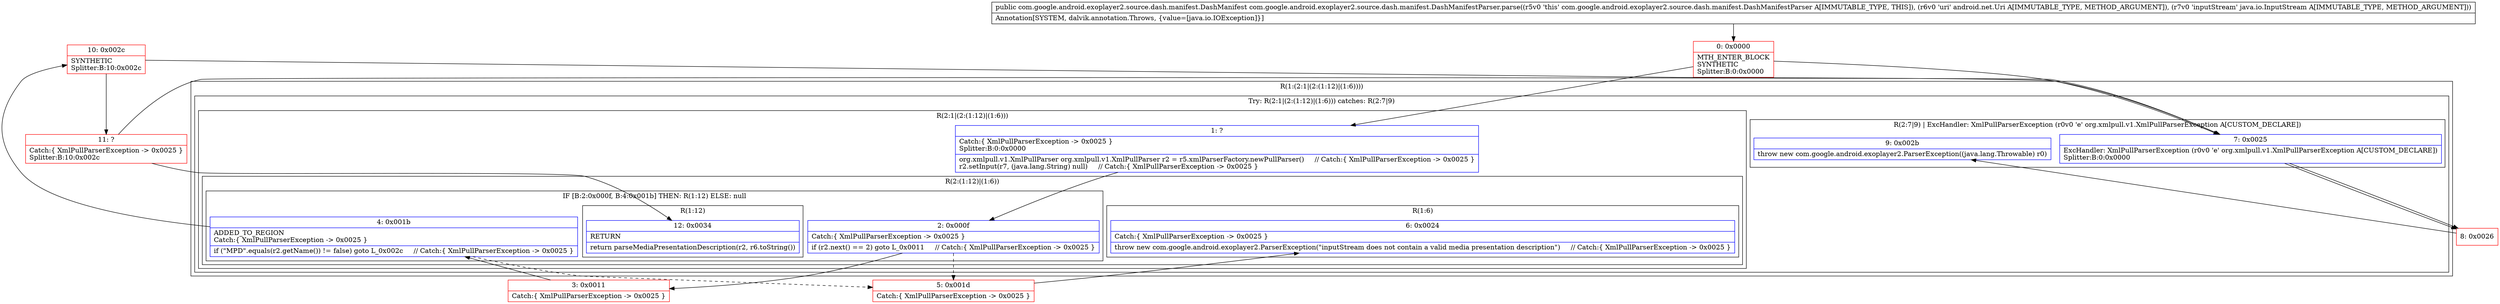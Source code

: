 digraph "CFG forcom.google.android.exoplayer2.source.dash.manifest.DashManifestParser.parse(Landroid\/net\/Uri;Ljava\/io\/InputStream;)Lcom\/google\/android\/exoplayer2\/source\/dash\/manifest\/DashManifest;" {
subgraph cluster_Region_1797758030 {
label = "R(1:(2:1|(2:(1:12)|(1:6))))";
node [shape=record,color=blue];
subgraph cluster_TryCatchRegion_1062440143 {
label = "Try: R(2:1|(2:(1:12)|(1:6))) catches: R(2:7|9)";
node [shape=record,color=blue];
subgraph cluster_Region_1587349694 {
label = "R(2:1|(2:(1:12)|(1:6)))";
node [shape=record,color=blue];
Node_1 [shape=record,label="{1\:\ ?|Catch:\{ XmlPullParserException \-\> 0x0025 \}\lSplitter:B:0:0x0000\l|org.xmlpull.v1.XmlPullParser org.xmlpull.v1.XmlPullParser r2 = r5.xmlParserFactory.newPullParser()     \/\/ Catch:\{ XmlPullParserException \-\> 0x0025 \}\lr2.setInput(r7, (java.lang.String) null)     \/\/ Catch:\{ XmlPullParserException \-\> 0x0025 \}\l}"];
subgraph cluster_Region_367266734 {
label = "R(2:(1:12)|(1:6))";
node [shape=record,color=blue];
subgraph cluster_IfRegion_743618241 {
label = "IF [B:2:0x000f, B:4:0x001b] THEN: R(1:12) ELSE: null";
node [shape=record,color=blue];
Node_2 [shape=record,label="{2\:\ 0x000f|Catch:\{ XmlPullParserException \-\> 0x0025 \}\l|if (r2.next() == 2) goto L_0x0011     \/\/ Catch:\{ XmlPullParserException \-\> 0x0025 \}\l}"];
Node_4 [shape=record,label="{4\:\ 0x001b|ADDED_TO_REGION\lCatch:\{ XmlPullParserException \-\> 0x0025 \}\l|if (\"MPD\".equals(r2.getName()) != false) goto L_0x002c     \/\/ Catch:\{ XmlPullParserException \-\> 0x0025 \}\l}"];
subgraph cluster_Region_369752789 {
label = "R(1:12)";
node [shape=record,color=blue];
Node_12 [shape=record,label="{12\:\ 0x0034|RETURN\l|return parseMediaPresentationDescription(r2, r6.toString())\l}"];
}
}
subgraph cluster_Region_257381358 {
label = "R(1:6)";
node [shape=record,color=blue];
Node_6 [shape=record,label="{6\:\ 0x0024|Catch:\{ XmlPullParserException \-\> 0x0025 \}\l|throw new com.google.android.exoplayer2.ParserException(\"inputStream does not contain a valid media presentation description\")     \/\/ Catch:\{ XmlPullParserException \-\> 0x0025 \}\l}"];
}
}
}
subgraph cluster_Region_1480948646 {
label = "R(2:7|9) | ExcHandler: XmlPullParserException (r0v0 'e' org.xmlpull.v1.XmlPullParserException A[CUSTOM_DECLARE])\l";
node [shape=record,color=blue];
Node_7 [shape=record,label="{7\:\ 0x0025|ExcHandler: XmlPullParserException (r0v0 'e' org.xmlpull.v1.XmlPullParserException A[CUSTOM_DECLARE])\lSplitter:B:0:0x0000\l}"];
Node_9 [shape=record,label="{9\:\ 0x002b|throw new com.google.android.exoplayer2.ParserException((java.lang.Throwable) r0)\l}"];
}
}
}
subgraph cluster_Region_1480948646 {
label = "R(2:7|9) | ExcHandler: XmlPullParserException (r0v0 'e' org.xmlpull.v1.XmlPullParserException A[CUSTOM_DECLARE])\l";
node [shape=record,color=blue];
Node_7 [shape=record,label="{7\:\ 0x0025|ExcHandler: XmlPullParserException (r0v0 'e' org.xmlpull.v1.XmlPullParserException A[CUSTOM_DECLARE])\lSplitter:B:0:0x0000\l}"];
Node_9 [shape=record,label="{9\:\ 0x002b|throw new com.google.android.exoplayer2.ParserException((java.lang.Throwable) r0)\l}"];
}
Node_0 [shape=record,color=red,label="{0\:\ 0x0000|MTH_ENTER_BLOCK\lSYNTHETIC\lSplitter:B:0:0x0000\l}"];
Node_3 [shape=record,color=red,label="{3\:\ 0x0011|Catch:\{ XmlPullParserException \-\> 0x0025 \}\l}"];
Node_5 [shape=record,color=red,label="{5\:\ 0x001d|Catch:\{ XmlPullParserException \-\> 0x0025 \}\l}"];
Node_8 [shape=record,color=red,label="{8\:\ 0x0026}"];
Node_10 [shape=record,color=red,label="{10\:\ 0x002c|SYNTHETIC\lSplitter:B:10:0x002c\l}"];
Node_11 [shape=record,color=red,label="{11\:\ ?|Catch:\{ XmlPullParserException \-\> 0x0025 \}\lSplitter:B:10:0x002c\l}"];
MethodNode[shape=record,label="{public com.google.android.exoplayer2.source.dash.manifest.DashManifest com.google.android.exoplayer2.source.dash.manifest.DashManifestParser.parse((r5v0 'this' com.google.android.exoplayer2.source.dash.manifest.DashManifestParser A[IMMUTABLE_TYPE, THIS]), (r6v0 'uri' android.net.Uri A[IMMUTABLE_TYPE, METHOD_ARGUMENT]), (r7v0 'inputStream' java.io.InputStream A[IMMUTABLE_TYPE, METHOD_ARGUMENT]))  | Annotation[SYSTEM, dalvik.annotation.Throws, \{value=[java.io.IOException]\}]\l}"];
MethodNode -> Node_0;
Node_1 -> Node_2;
Node_2 -> Node_3;
Node_2 -> Node_5[style=dashed];
Node_4 -> Node_5[style=dashed];
Node_4 -> Node_10;
Node_7 -> Node_8;
Node_7 -> Node_8;
Node_0 -> Node_1;
Node_0 -> Node_7;
Node_3 -> Node_4;
Node_5 -> Node_6;
Node_8 -> Node_9;
Node_10 -> Node_11;
Node_10 -> Node_7;
Node_11 -> Node_7;
Node_11 -> Node_12;
}

